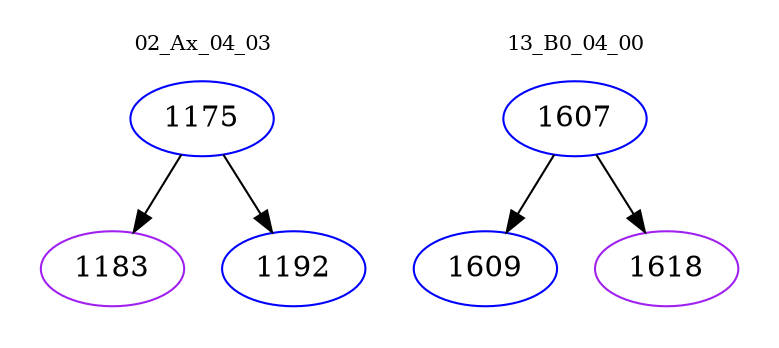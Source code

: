 digraph{
subgraph cluster_0 {
color = white
label = "02_Ax_04_03";
fontsize=10;
T0_1175 [label="1175", color="blue"]
T0_1175 -> T0_1183 [color="black"]
T0_1183 [label="1183", color="purple"]
T0_1175 -> T0_1192 [color="black"]
T0_1192 [label="1192", color="blue"]
}
subgraph cluster_1 {
color = white
label = "13_B0_04_00";
fontsize=10;
T1_1607 [label="1607", color="blue"]
T1_1607 -> T1_1609 [color="black"]
T1_1609 [label="1609", color="blue"]
T1_1607 -> T1_1618 [color="black"]
T1_1618 [label="1618", color="purple"]
}
}
